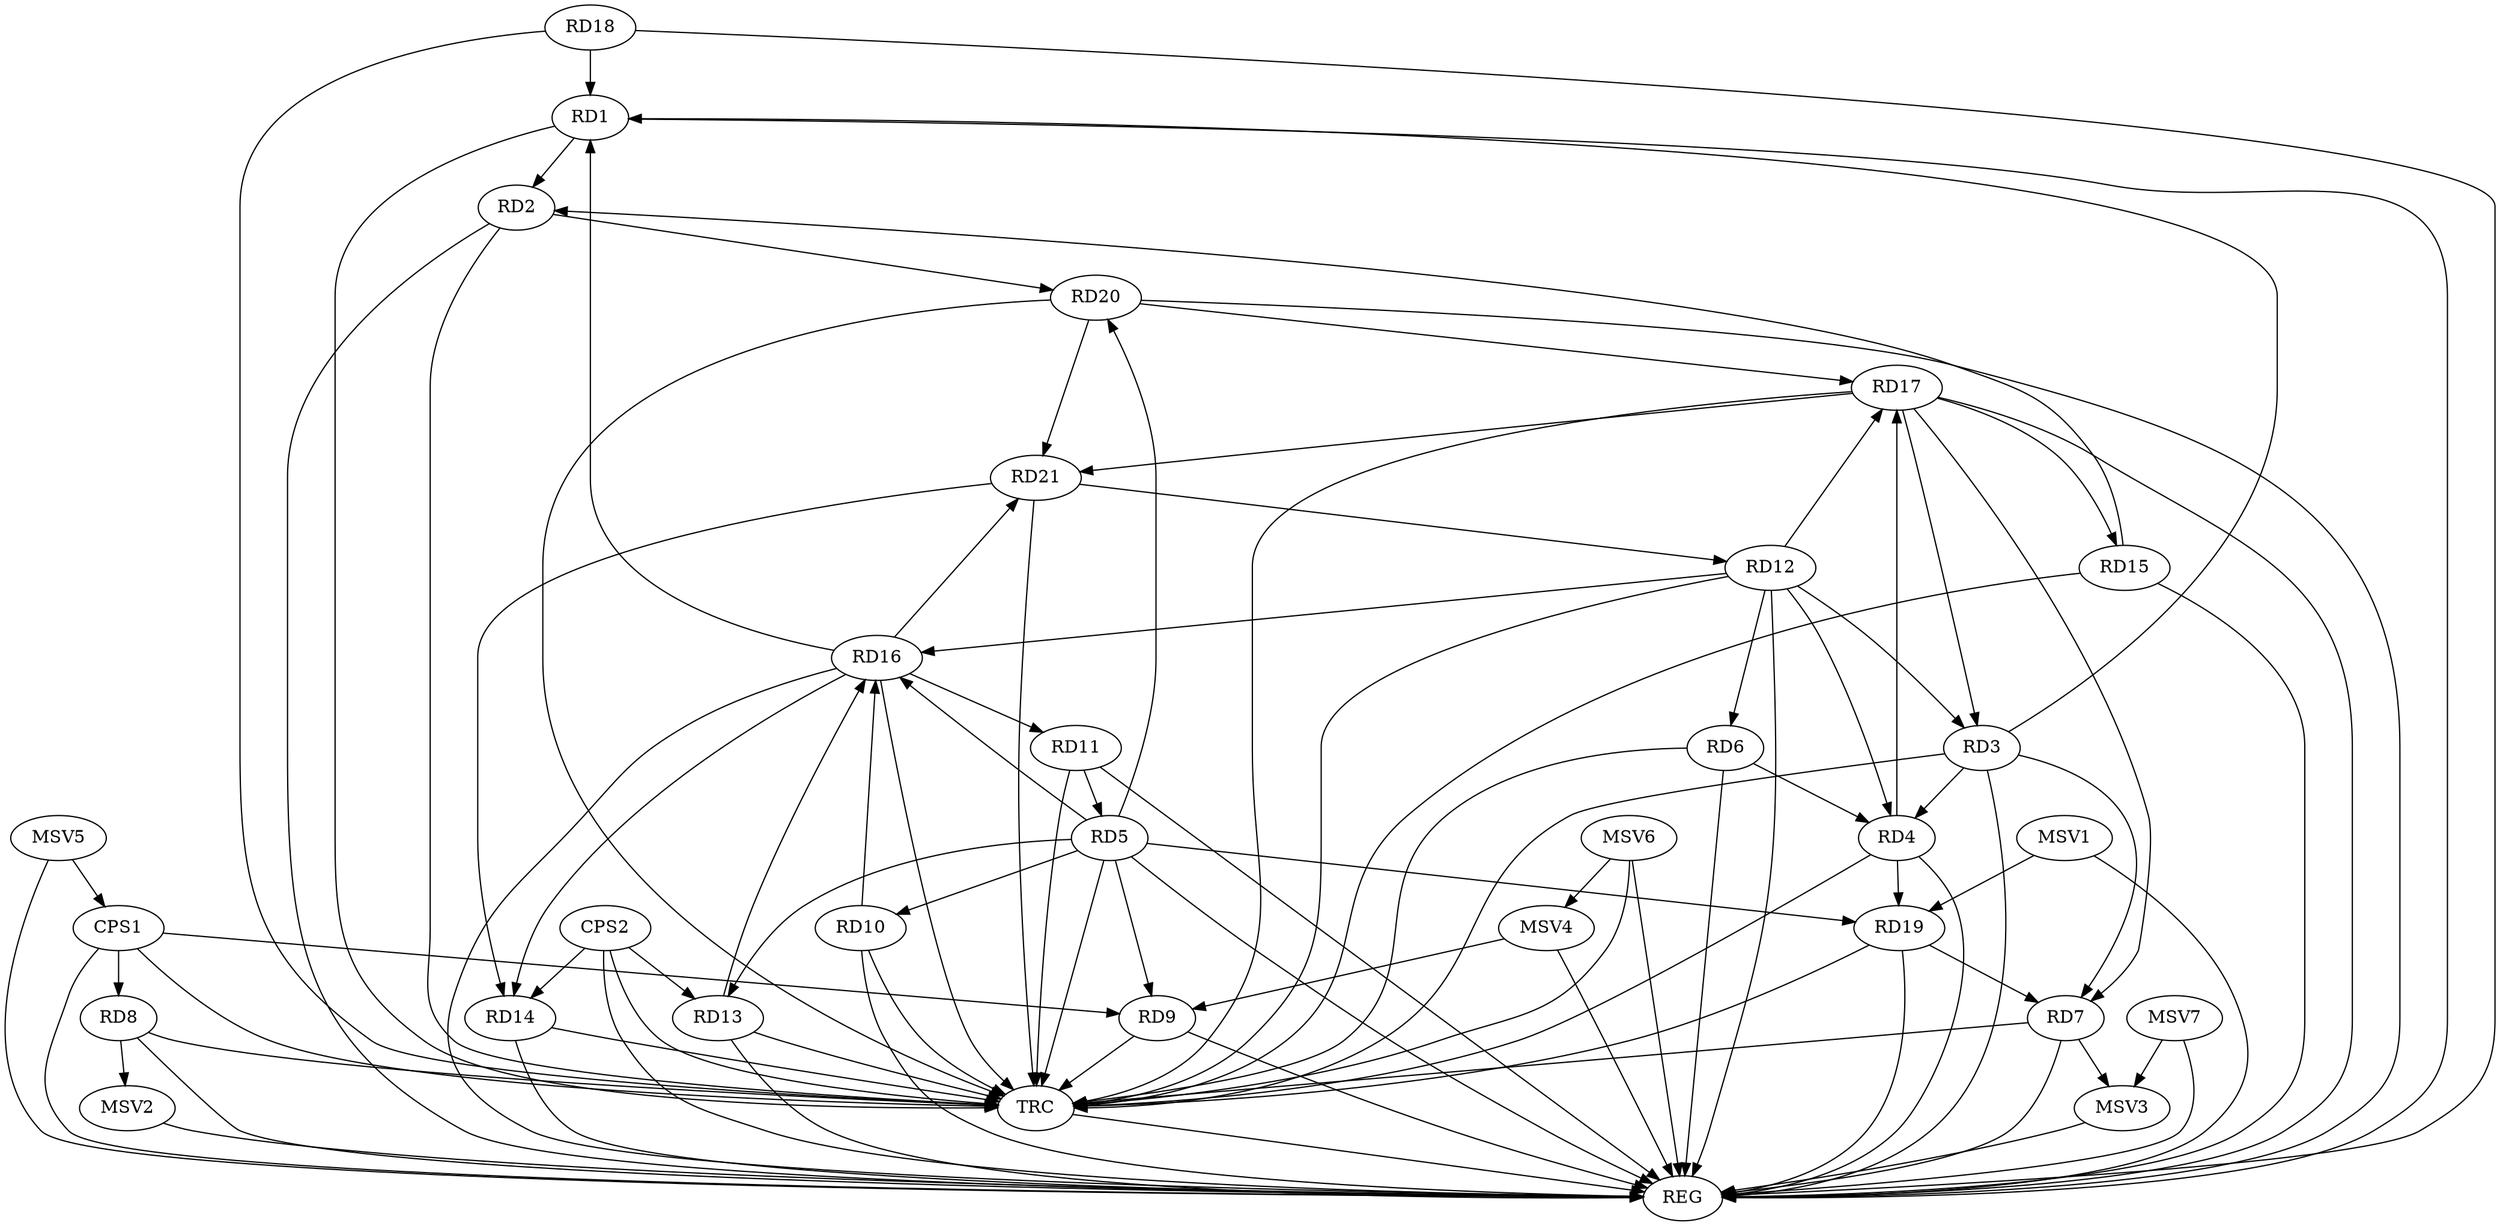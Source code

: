 strict digraph G {
  RD1 [ label="RD1" ];
  RD2 [ label="RD2" ];
  RD3 [ label="RD3" ];
  RD4 [ label="RD4" ];
  RD5 [ label="RD5" ];
  RD6 [ label="RD6" ];
  RD7 [ label="RD7" ];
  RD8 [ label="RD8" ];
  RD9 [ label="RD9" ];
  RD10 [ label="RD10" ];
  RD11 [ label="RD11" ];
  RD12 [ label="RD12" ];
  RD13 [ label="RD13" ];
  RD14 [ label="RD14" ];
  RD15 [ label="RD15" ];
  RD16 [ label="RD16" ];
  RD17 [ label="RD17" ];
  RD18 [ label="RD18" ];
  RD19 [ label="RD19" ];
  RD20 [ label="RD20" ];
  RD21 [ label="RD21" ];
  CPS1 [ label="CPS1" ];
  CPS2 [ label="CPS2" ];
  REG [ label="REG" ];
  TRC [ label="TRC" ];
  MSV1 [ label="MSV1" ];
  MSV2 [ label="MSV2" ];
  MSV3 [ label="MSV3" ];
  MSV4 [ label="MSV4" ];
  MSV5 [ label="MSV5" ];
  MSV6 [ label="MSV6" ];
  MSV7 [ label="MSV7" ];
  RD1 -> RD2;
  RD3 -> RD1;
  RD16 -> RD1;
  RD18 -> RD1;
  RD15 -> RD2;
  RD2 -> RD20;
  RD3 -> RD4;
  RD3 -> RD7;
  RD12 -> RD3;
  RD17 -> RD3;
  RD6 -> RD4;
  RD12 -> RD4;
  RD4 -> RD17;
  RD4 -> RD19;
  RD5 -> RD9;
  RD5 -> RD10;
  RD11 -> RD5;
  RD5 -> RD13;
  RD5 -> RD16;
  RD5 -> RD20;
  RD12 -> RD6;
  RD17 -> RD7;
  RD19 -> RD7;
  RD10 -> RD16;
  RD16 -> RD11;
  RD12 -> RD16;
  RD12 -> RD17;
  RD21 -> RD12;
  RD13 -> RD16;
  RD16 -> RD14;
  RD21 -> RD14;
  RD17 -> RD15;
  RD16 -> RD21;
  RD20 -> RD17;
  RD17 -> RD21;
  RD20 -> RD21;
  CPS1 -> RD8;
  CPS1 -> RD9;
  CPS2 -> RD14;
  CPS2 -> RD13;
  RD1 -> REG;
  RD2 -> REG;
  RD3 -> REG;
  RD4 -> REG;
  RD5 -> REG;
  RD6 -> REG;
  RD7 -> REG;
  RD8 -> REG;
  RD9 -> REG;
  RD10 -> REG;
  RD11 -> REG;
  RD12 -> REG;
  RD13 -> REG;
  RD14 -> REG;
  RD15 -> REG;
  RD16 -> REG;
  RD17 -> REG;
  RD18 -> REG;
  RD19 -> REG;
  RD20 -> REG;
  CPS1 -> REG;
  CPS2 -> REG;
  RD1 -> TRC;
  RD2 -> TRC;
  RD3 -> TRC;
  RD4 -> TRC;
  RD5 -> TRC;
  RD6 -> TRC;
  RD7 -> TRC;
  RD8 -> TRC;
  RD9 -> TRC;
  RD10 -> TRC;
  RD11 -> TRC;
  RD12 -> TRC;
  RD13 -> TRC;
  RD14 -> TRC;
  RD15 -> TRC;
  RD16 -> TRC;
  RD17 -> TRC;
  RD18 -> TRC;
  RD19 -> TRC;
  RD20 -> TRC;
  RD21 -> TRC;
  CPS1 -> TRC;
  CPS2 -> TRC;
  TRC -> REG;
  RD5 -> RD19;
  MSV1 -> RD19;
  MSV1 -> REG;
  RD8 -> MSV2;
  MSV2 -> REG;
  RD7 -> MSV3;
  MSV3 -> REG;
  MSV4 -> RD9;
  MSV4 -> REG;
  MSV5 -> CPS1;
  MSV5 -> REG;
  MSV6 -> MSV4;
  MSV6 -> REG;
  MSV6 -> TRC;
  MSV7 -> MSV3;
  MSV7 -> REG;
}
